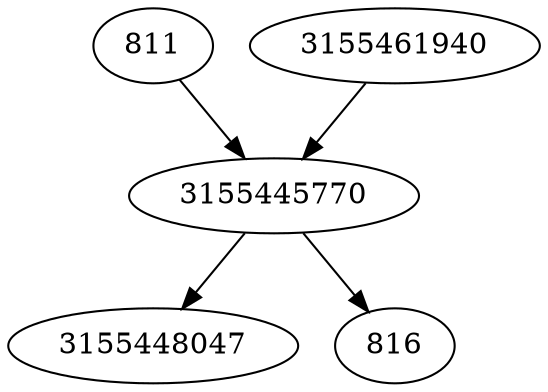 strict digraph  {
3155445770;
811;
3155448047;
816;
3155461940;
3155445770 -> 3155448047;
3155445770 -> 816;
811 -> 3155445770;
3155461940 -> 3155445770;
}

